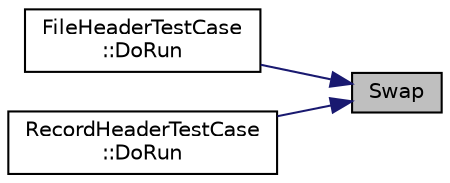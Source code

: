 digraph "Swap"
{
 // LATEX_PDF_SIZE
  edge [fontname="Helvetica",fontsize="10",labelfontname="Helvetica",labelfontsize="10"];
  node [fontname="Helvetica",fontsize="10",shape=record];
  rankdir="RL";
  Node1 [label="Swap",height=0.2,width=0.4,color="black", fillcolor="grey75", style="filled", fontcolor="black",tooltip=" "];
  Node1 -> Node2 [dir="back",color="midnightblue",fontsize="10",style="solid",fontname="Helvetica"];
  Node2 [label="FileHeaderTestCase\l::DoRun",height=0.2,width=0.4,color="black", fillcolor="white", style="filled",URL="$class_file_header_test_case.html#a22d10594519437accb25ffb42e89068c",tooltip="Implementation to actually run this TestCase."];
  Node1 -> Node3 [dir="back",color="midnightblue",fontsize="10",style="solid",fontname="Helvetica"];
  Node3 [label="RecordHeaderTestCase\l::DoRun",height=0.2,width=0.4,color="black", fillcolor="white", style="filled",URL="$class_record_header_test_case.html#aaf35f7eec6dee5bbf435fe7807287491",tooltip="Implementation to actually run this TestCase."];
}
